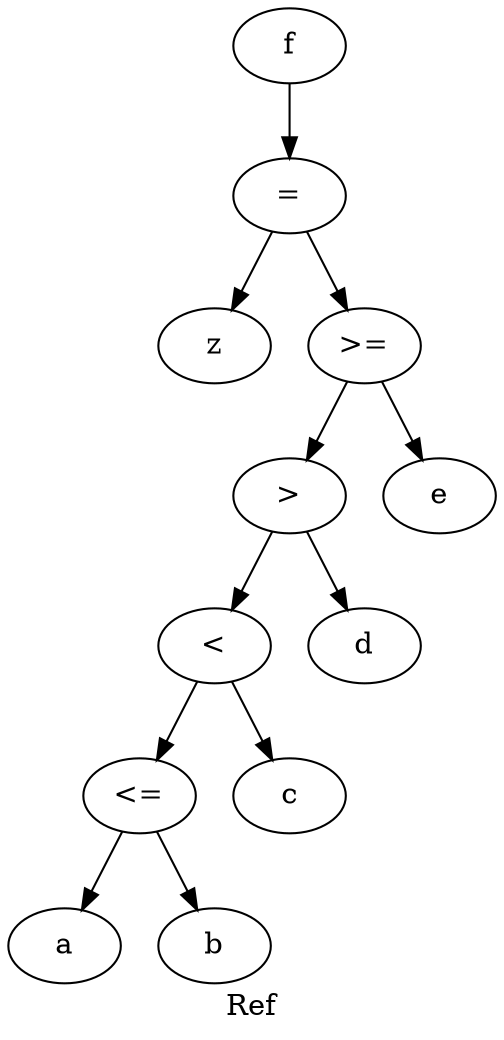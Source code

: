 digraph {
label="Ref";
f -> at
at [label = "="];
at -> z
z [label = "z"];
at -> op4

op4 -> op3
op4 -> e

op3 -> op2
op3 -> d


op2 -> op1
op2 -> c

op1 -> a
op1 -> b

op1 [label = "<="];
op2 [label = "<"];
op3 [label = ">"];
op4 [label = ">="];

a [label = "a"];
b [label = "b"];
c [label = "c"];
d [label = "d"];
e [label = "e"];
f [label = "f"];
}
